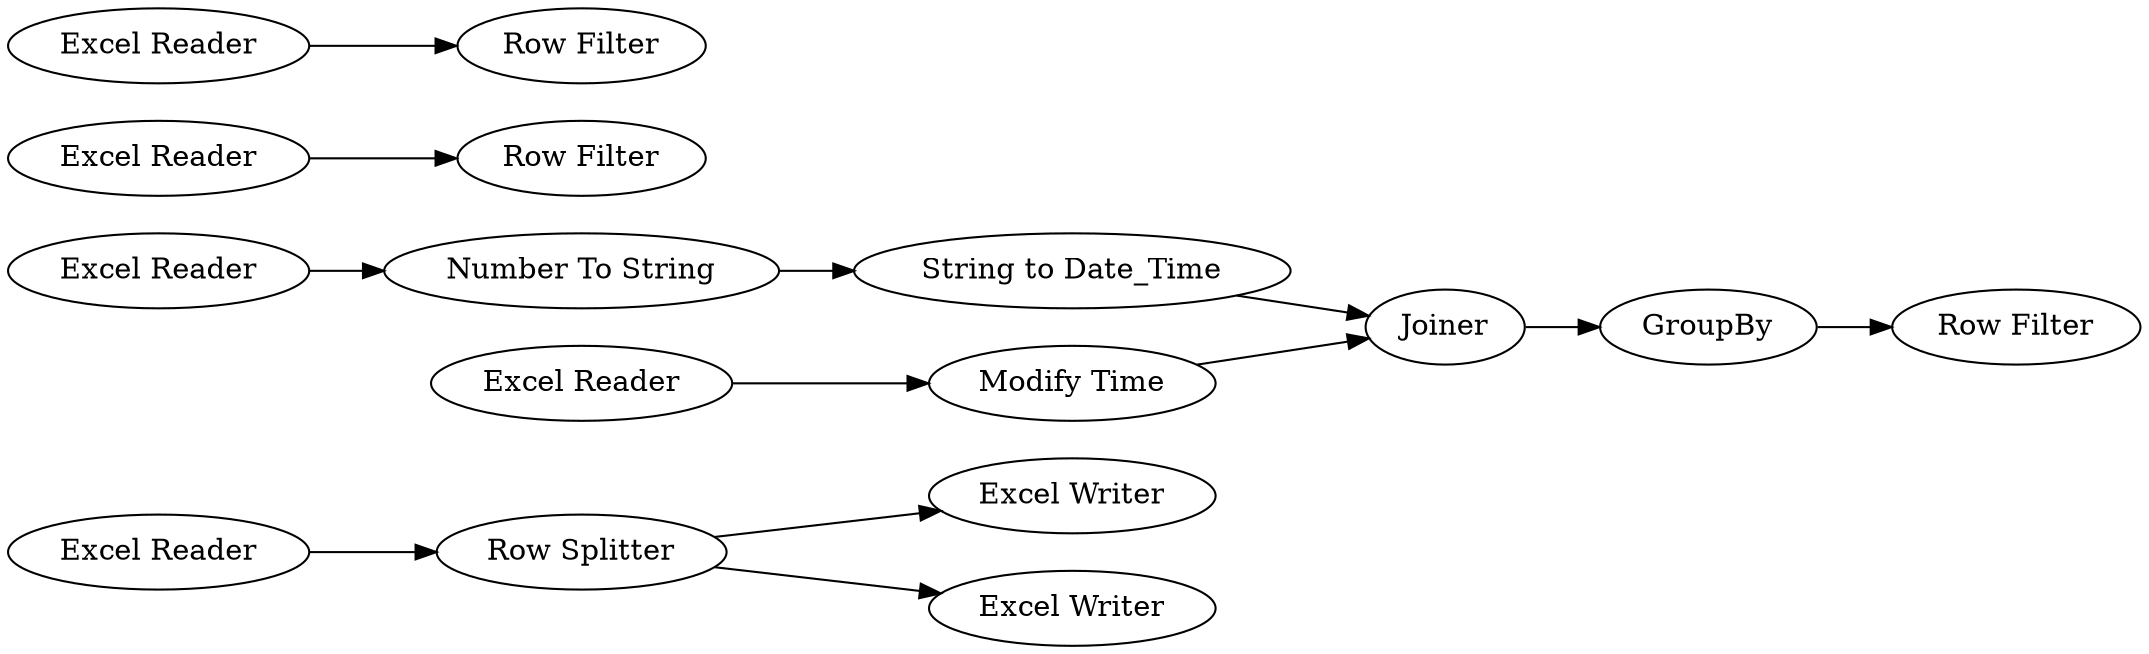 digraph {
	"7385159551955666725_23" [label="Row Splitter"]
	"7385159551955666725_12" [label="Modify Time"]
	"7385159551955666725_14" [label="Number To String"]
	"7385159551955666725_19" [label="Row Filter"]
	"7385159551955666725_20" [label="Excel Reader"]
	"7385159551955666725_22" [label="Excel Reader"]
	"7385159551955666725_1" [label="Excel Reader"]
	"7385159551955666725_24" [label="Excel Writer"]
	"7385159551955666725_15" [label="String to Date_Time"]
	"7385159551955666725_25" [label="Excel Writer"]
	"7385159551955666725_16" [label="Excel Reader"]
	"7385159551955666725_13" [label="Excel Reader"]
	"7385159551955666725_21" [label="Row Filter"]
	"7385159551955666725_17" [label=Joiner]
	"7385159551955666725_18" [label=GroupBy]
	"7385159551955666725_2" [label="Row Filter"]
	"7385159551955666725_1" -> "7385159551955666725_2"
	"7385159551955666725_23" -> "7385159551955666725_24"
	"7385159551955666725_17" -> "7385159551955666725_18"
	"7385159551955666725_23" -> "7385159551955666725_25"
	"7385159551955666725_15" -> "7385159551955666725_17"
	"7385159551955666725_13" -> "7385159551955666725_14"
	"7385159551955666725_14" -> "7385159551955666725_15"
	"7385159551955666725_22" -> "7385159551955666725_23"
	"7385159551955666725_12" -> "7385159551955666725_17"
	"7385159551955666725_18" -> "7385159551955666725_19"
	"7385159551955666725_16" -> "7385159551955666725_12"
	"7385159551955666725_20" -> "7385159551955666725_21"
	rankdir=LR
}
